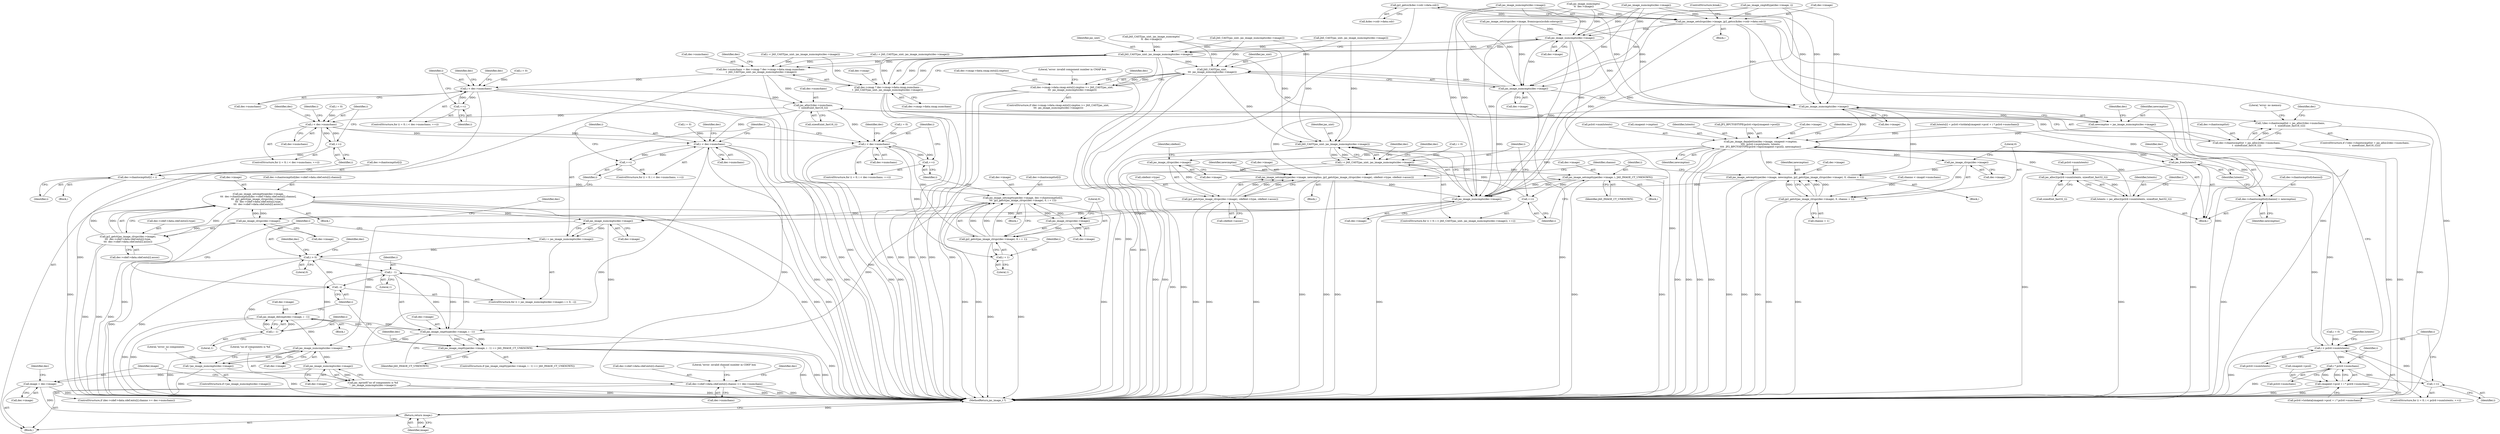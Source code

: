 digraph "0_jasper_d42b2388f7f8e0332c846675133acea151fc557a_33@pointer" {
"1000605" [label="(Call,jp2_getcs(&dec->colr->data.colr))"];
"1000601" [label="(Call,jas_image_setclrspc(dec->image, jp2_getcs(&dec->colr->data.colr)))"];
"1000739" [label="(Call,jas_image_numcmpts(dec->image))"];
"1000737" [label="(Call,JAS_CAST(jas_uint, jas_image_numcmpts(dec->image)))"];
"1000720" [label="(Call,dec->numchans = dec->cmap ? dec->cmap->data.cmap.numchans :\n\t  JAS_CAST(jas_uint, jas_image_numcmpts(dec->image)))"];
"1000752" [label="(Call,i < dec->numchans)"];
"1000757" [label="(Call,++i)"];
"1000819" [label="(Call,jas_alloc2(dec->numchans,\n\t  sizeof(uint_fast16_t)))"];
"1000814" [label="(Call,!(dec->chantocmptlut = jas_alloc2(dec->numchans,\n\t  sizeof(uint_fast16_t))))"];
"1000815" [label="(Call,dec->chantocmptlut = jas_alloc2(dec->numchans,\n\t  sizeof(uint_fast16_t)))"];
"1000839" [label="(Call,i < dec->numchans)"];
"1000844" [label="(Call,++i)"];
"1000847" [label="(Call,dec->chantocmptlut[i] = i)"];
"1001173" [label="(Call,jas_image_setcmpttype(dec->image, dec->chantocmptlut[i],\n\t\t\t  jp2_getct(jas_image_clrspc(dec->image), 0, i + 1)))"];
"1001183" [label="(Call,jas_image_clrspc(dec->image))"];
"1001182" [label="(Call,jp2_getct(jas_image_clrspc(dec->image), 0, i + 1))"];
"1001194" [label="(Call,jas_image_numcmpts(dec->image))"];
"1001192" [label="(Call,i = jas_image_numcmpts(dec->image))"];
"1001198" [label="(Call,i > 0)"];
"1001210" [label="(Call,i - 1)"];
"1001201" [label="(Call,--i)"];
"1001206" [label="(Call,jas_image_cmpttype(dec->image, i - 1))"];
"1001205" [label="(Call,jas_image_cmpttype(dec->image, i - 1) == JAS_IMAGE_CT_UNKNOWN)"];
"1001215" [label="(Call,jas_image_delcmpt(dec->image, i - 1))"];
"1001224" [label="(Call,jas_image_numcmpts(dec->image))"];
"1001223" [label="(Call,!jas_image_numcmpts(dec->image))"];
"1001234" [label="(Call,jas_image_numcmpts(dec->image))"];
"1001232" [label="(Call,jas_eprintf(\"no of components is %d\n\", jas_image_numcmpts(dec->image)))"];
"1001238" [label="(Call,image = dec->image)"];
"1001250" [label="(Return,return image;)"];
"1001219" [label="(Call,i - 1)"];
"1001077" [label="(Call,i < dec->numchans)"];
"1001082" [label="(Call,++i)"];
"1001086" [label="(Call,dec->cdef->data.cdef.ents[i].channo >= dec->numchans)"];
"1001165" [label="(Call,i < dec->numchans)"];
"1001170" [label="(Call,++i)"];
"1001188" [label="(Call,i + 1)"];
"1000724" [label="(Call,dec->cmap ? dec->cmap->data.cmap.numchans :\n\t  JAS_CAST(jas_uint, jas_image_numcmpts(dec->image)))"];
"1000775" [label="(Call,JAS_CAST(jas_uint,\n \t\t\t  jas_image_numcmpts(dec->image)))"];
"1000761" [label="(Call,dec->cmap->data.cmap.ents[i].cmptno >= JAS_CAST(jas_uint,\n \t\t\t  jas_image_numcmpts(dec->image)))"];
"1001053" [label="(Call,JAS_CAST(jas_uint, jas_image_numcmpts(dec->image)))"];
"1001051" [label="(Call,i < JAS_CAST(jas_uint, jas_image_numcmpts(dec->image)))"];
"1001062" [label="(Call,jas_image_setcmpttype(dec->image, i, JAS_IMAGE_CT_UNKNOWN))"];
"1001055" [label="(Call,jas_image_numcmpts(dec->image))"];
"1001129" [label="(Call,jas_image_clrspc(dec->image))"];
"1001107" [label="(Call,jas_image_setcmpttype(dec->image,\n\t\t\t  dec->chantocmptlut[dec->cdef->data.cdef.ents[i].channo],\n\t\t\t  jp2_getct(jas_image_clrspc(dec->image),\n\t\t\t  dec->cdef->data.cdef.ents[i].type,\n\t\t\t  dec->cdef->data.cdef.ents[i].assoc)))"];
"1001128" [label="(Call,jp2_getct(jas_image_clrspc(dec->image),\n\t\t\t  dec->cdef->data.cdef.ents[i].type,\n\t\t\t  dec->cdef->data.cdef.ents[i].assoc))"];
"1001059" [label="(Call,++i)"];
"1000777" [label="(Call,jas_image_numcmpts(dec->image))"];
"1000967" [label="(Call,jas_image_numcmpts(dec->image))"];
"1000965" [label="(Call,newcmptno = jas_image_numcmpts(dec->image))"];
"1000971" [label="(Call,jas_image_depalettize(dec->image, cmapent->cmptno,\n\t\t\t\t  pclrd->numlutents, lutents,\n\t\t\t\t  JP2_BPCTODTYPE(pclrd->bpc[cmapent->pcol]), newcmptno))"];
"1000930" [label="(Call,jas_alloc2(pclrd->numlutents, sizeof(int_fast32_t)))"];
"1000928" [label="(Call,lutents = jas_alloc2(pclrd->numlutents, sizeof(int_fast32_t)))"];
"1000940" [label="(Call,i < pclrd->numlutents)"];
"1000960" [label="(Call,i * pclrd->numchans)"];
"1000945" [label="(Call,++i)"];
"1000956" [label="(Call,cmapent->pcol + i * pclrd->numchans)"];
"1000991" [label="(Call,dec->chantocmptlut[channo] = newcmptno)"];
"1000998" [label="(Call,jas_free(lutents))"];
"1001015" [label="(Call,jas_image_setcmpttype(dec->image, newcmptno, jp2_getct(jas_image_clrspc(dec->image), cdefent->type, cdefent->assoc)))"];
"1001021" [label="(Call,jas_image_clrspc(dec->image))"];
"1001020" [label="(Call,jp2_getct(jas_image_clrspc(dec->image), cdefent->type, cdefent->assoc))"];
"1001033" [label="(Call,jas_image_setcmpttype(dec->image, newcmptno, jp2_getct(jas_image_clrspc(dec->image), 0, channo + 1)))"];
"1001039" [label="(Call,jas_image_clrspc(dec->image))"];
"1001038" [label="(Call,jp2_getct(jas_image_clrspc(dec->image), 0, channo + 1))"];
"1001250" [label="(Return,return image;)"];
"1001174" [label="(Call,dec->image)"];
"1000739" [label="(Call,jas_image_numcmpts(dec->image))"];
"1000728" [label="(Call,dec->cmap->data.cmap.numchans)"];
"1001211" [label="(Identifier,i)"];
"1001043" [label="(Literal,0)"];
"1000547" [label="(Call,jas_image_numcmpts(dec->image))"];
"1001133" [label="(Call,dec->cdef->data.cdef.ents[i].type)"];
"1001208" [label="(Identifier,dec)"];
"1001108" [label="(Call,dec->image)"];
"1001173" [label="(Call,jas_image_setcmpttype(dec->image, dec->chantocmptlut[i],\n\t\t\t  jp2_getct(jas_image_clrspc(dec->image), 0, i + 1)))"];
"1001213" [label="(Identifier,JAS_IMAGE_CT_UNKNOWN)"];
"1000846" [label="(Block,)"];
"1001026" [label="(Identifier,cdefent)"];
"1001129" [label="(Call,jas_image_clrspc(dec->image))"];
"1001037" [label="(Identifier,newcmptno)"];
"1000853" [label="(Identifier,i)"];
"1001216" [label="(Call,dec->image)"];
"1000840" [label="(Identifier,i)"];
"1000835" [label="(ControlStructure,for (i = 0; i < dec->numchans; ++i))"];
"1001025" [label="(Call,cdefent->type)"];
"1001251" [label="(Identifier,image)"];
"1000724" [label="(Call,dec->cmap ? dec->cmap->data.cmap.numchans :\n\t  JAS_CAST(jas_uint, jas_image_numcmpts(dec->image)))"];
"1001015" [label="(Call,jas_image_setcmpttype(dec->image, newcmptno, jp2_getct(jas_image_clrspc(dec->image), cdefent->type, cdefent->assoc)))"];
"1001033" [label="(Call,jas_image_setcmpttype(dec->image, newcmptno, jp2_getct(jas_image_clrspc(dec->image), 0, channo + 1)))"];
"1000839" [label="(Call,i < dec->numchans)"];
"1001225" [label="(Call,dec->image)"];
"1000938" [label="(Identifier,i)"];
"1001039" [label="(Call,jas_image_clrspc(dec->image))"];
"1000601" [label="(Call,jas_image_setclrspc(dec->image, jp2_getcs(&dec->colr->data.colr)))"];
"1001234" [label="(Call,jas_image_numcmpts(dec->image))"];
"1000748" [label="(ControlStructure,for (i = 0; i < dec->numchans; ++i))"];
"1001239" [label="(Identifier,image)"];
"1001038" [label="(Call,jp2_getct(jas_image_clrspc(dec->image), 0, channo + 1))"];
"1000752" [label="(Call,i < dec->numchans)"];
"1001109" [label="(Identifier,dec)"];
"1001187" [label="(Literal,0)"];
"1001028" [label="(Call,cdefent->assoc)"];
"1001191" [label="(ControlStructure,for (i = jas_image_numcmpts(dec->image); i > 0; --i))"];
"1000606" [label="(Call,&dec->colr->data.colr)"];
"1001230" [label="(Literal,\"error: no components\n\")"];
"1000827" [label="(Literal,\"error: no memory\n\")"];
"1001019" [label="(Identifier,newcmptno)"];
"1000948" [label="(Call,lutents[i] = pclrd->lutdata[cmapent->pcol + i * pclrd->numchans])"];
"1000749" [label="(Call,i = 0)"];
"1001193" [label="(Identifier,i)"];
"1001085" [label="(ControlStructure,if (dec->cdef->data.cdef.ents[i].channo >= dec->numchans))"];
"1000968" [label="(Call,dec->image)"];
"1000890" [label="(Call,channo < cmapd->numchans)"];
"1000946" [label="(Identifier,i)"];
"1001040" [label="(Call,dec->image)"];
"1001202" [label="(Identifier,i)"];
"1000972" [label="(Call,dec->image)"];
"1000994" [label="(Identifier,dec)"];
"1001223" [label="(Call,!jas_image_numcmpts(dec->image))"];
"1000819" [label="(Call,jas_alloc2(dec->numchans,\n\t  sizeof(uint_fast16_t)))"];
"1001093" [label="(Identifier,dec)"];
"1000937" [label="(Call,i = 0)"];
"1000760" [label="(ControlStructure,if (dec->cmap->data.cmap.ents[i].cmptno >= JAS_CAST(jas_uint,\n \t\t\t  jas_image_numcmpts(dec->image))))"];
"1000850" [label="(Identifier,dec)"];
"1001078" [label="(Identifier,i)"];
"1000740" [label="(Call,dec->image)"];
"1001079" [label="(Call,dec->numchans)"];
"1000961" [label="(Identifier,i)"];
"1000776" [label="(Identifier,jas_uint)"];
"1001074" [label="(Call,i = 0)"];
"1001245" [label="(Identifier,dec)"];
"1000813" [label="(ControlStructure,if (!(dec->chantocmptlut = jas_alloc2(dec->numchans,\n\t  sizeof(uint_fast16_t)))))"];
"1001219" [label="(Call,i - 1)"];
"1000982" [label="(Call,JP2_BPCTODTYPE(pclrd->bpc[cmapent->pcol]))"];
"1001056" [label="(Call,dec->image)"];
"1001002" [label="(Identifier,dec)"];
"1000817" [label="(Identifier,dec)"];
"1001044" [label="(Call,channo + 1)"];
"1001051" [label="(Call,i < JAS_CAST(jas_uint, jas_image_numcmpts(dec->image)))"];
"1001067" [label="(Identifier,JAS_IMAGE_CT_UNKNOWN)"];
"1000778" [label="(Call,dec->image)"];
"1000936" [label="(ControlStructure,for (i = 0; i < pclrd->numlutents; ++i))"];
"1000941" [label="(Identifier,i)"];
"1000815" [label="(Call,dec->chantocmptlut = jas_alloc2(dec->numchans,\n\t  sizeof(uint_fast16_t)))"];
"1000962" [label="(Call,pclrd->numchans)"];
"1000614" [label="(ControlStructure,break;)"];
"1001192" [label="(Call,i = jas_image_numcmpts(dec->image))"];
"1000844" [label="(Call,++i)"];
"1001165" [label="(Call,i < dec->numchans)"];
"1001086" [label="(Call,dec->cdef->data.cdef.ents[i].channo >= dec->numchans)"];
"1000930" [label="(Call,jas_alloc2(pclrd->numlutents, sizeof(int_fast32_t)))"];
"1001061" [label="(Block,)"];
"1001048" [label="(Call,i = 0)"];
"1000737" [label="(Call,JAS_CAST(jas_uint, jas_image_numcmpts(dec->image)))"];
"1001052" [label="(Identifier,i)"];
"1000599" [label="(Block,)"];
"1000745" [label="(Identifier,dec)"];
"1001161" [label="(ControlStructure,for (i = 0; i < dec->numchans; ++i))"];
"1001226" [label="(Identifier,dec)"];
"1000814" [label="(Call,!(dec->chantocmptlut = jas_alloc2(dec->numchans,\n\t  sizeof(uint_fast16_t))))"];
"1001082" [label="(Call,++i)"];
"1001170" [label="(Call,++i)"];
"1000997" [label="(Identifier,newcmptno)"];
"1001182" [label="(Call,jp2_getct(jas_image_clrspc(dec->image), 0, i + 1))"];
"1001184" [label="(Call,dec->image)"];
"1001224" [label="(Call,jas_image_numcmpts(dec->image))"];
"1001172" [label="(Block,)"];
"1001206" [label="(Call,jas_image_cmpttype(dec->image, i - 1))"];
"1001073" [label="(ControlStructure,for (i = 0; i < dec->numchans; ++i))"];
"1001049" [label="(Identifier,i)"];
"1001199" [label="(Identifier,i)"];
"1000940" [label="(Call,i < pclrd->numlutents)"];
"1000721" [label="(Call,dec->numchans)"];
"1000967" [label="(Call,jas_image_numcmpts(dec->image))"];
"1000439" [label="(Call,JAS_CAST(jas_uint, jas_image_numcmpts(dec->image)))"];
"1001054" [label="(Identifier,jas_uint)"];
"1001111" [label="(Call,dec->chantocmptlut[dec->cdef->data.cdef.ents[i].channo])"];
"1001053" [label="(Call,JAS_CAST(jas_uint, jas_image_numcmpts(dec->image)))"];
"1000437" [label="(Call,i < JAS_CAST(jas_uint, jas_image_numcmpts(dec->image)))"];
"1001233" [label="(Literal,\"no of components is %d\n\")"];
"1000928" [label="(Call,lutents = jas_alloc2(pclrd->numlutents, sizeof(int_fast32_t)))"];
"1000602" [label="(Call,dec->image)"];
"1000841" [label="(Call,dec->numchans)"];
"1000978" [label="(Call,pclrd->numlutents)"];
"1000820" [label="(Call,dec->numchans)"];
"1001107" [label="(Call,jas_image_setcmpttype(dec->image,\n\t\t\t  dec->chantocmptlut[dec->cdef->data.cdef.ents[i].channo],\n\t\t\t  jp2_getct(jas_image_clrspc(dec->image),\n\t\t\t  dec->cdef->data.cdef.ents[i].type,\n\t\t\t  dec->cdef->data.cdef.ents[i].assoc)))"];
"1001205" [label="(Call,jas_image_cmpttype(dec->image, i - 1) == JAS_IMAGE_CT_UNKNOWN)"];
"1000952" [label="(Call,pclrd->lutdata[cmapent->pcol + i * pclrd->numchans])"];
"1000441" [label="(Call,jas_image_numcmpts(dec->image))"];
"1000754" [label="(Call,dec->numchans)"];
"1000992" [label="(Call,dec->chantocmptlut[channo])"];
"1001004" [label="(Block,)"];
"1000927" [label="(Block,)"];
"1001238" [label="(Call,image = dec->image)"];
"1001217" [label="(Identifier,dec)"];
"1000966" [label="(Identifier,newcmptno)"];
"1000823" [label="(Call,sizeof(uint_fast16_t))"];
"1000128" [label="(Block,)"];
"1001128" [label="(Call,jp2_getct(jas_image_clrspc(dec->image),\n\t\t\t  dec->cdef->data.cdef.ents[i].type,\n\t\t\t  dec->cdef->data.cdef.ents[i].assoc))"];
"1000991" [label="(Call,dec->chantocmptlut[channo] = newcmptno)"];
"1000929" [label="(Identifier,lutents)"];
"1000975" [label="(Call,cmapent->cmptno)"];
"1001016" [label="(Call,dec->image)"];
"1000720" [label="(Call,dec->numchans = dec->cmap ? dec->cmap->data.cmap.numchans :\n\t  JAS_CAST(jas_uint, jas_image_numcmpts(dec->image)))"];
"1000545" [label="(Call,JAS_CAST(jas_uint, jas_image_numcmpts(dec->image)))"];
"1000836" [label="(Call,i = 0)"];
"1001055" [label="(Call,jas_image_numcmpts(dec->image))"];
"1001021" [label="(Call,jas_image_clrspc(dec->image))"];
"1000931" [label="(Call,pclrd->numlutents)"];
"1000848" [label="(Call,dec->chantocmptlut[i])"];
"1000945" [label="(Call,++i)"];
"1001214" [label="(Block,)"];
"1001265" [label="(MethodReturn,jas_image_t *)"];
"1000956" [label="(Call,cmapent->pcol + i * pclrd->numchans)"];
"1001166" [label="(Identifier,i)"];
"1001201" [label="(Call,--i)"];
"1000957" [label="(Call,cmapent->pcol)"];
"1000605" [label="(Call,jp2_getcs(&dec->colr->data.colr))"];
"1000753" [label="(Identifier,i)"];
"1001047" [label="(ControlStructure,for (i = 0; i < JAS_CAST(jas_uint, jas_image_numcmpts(dec->image)); ++i))"];
"1001200" [label="(Literal,0)"];
"1000965" [label="(Call,newcmptno = jas_image_numcmpts(dec->image))"];
"1001020" [label="(Call,jp2_getct(jas_image_clrspc(dec->image), cdefent->type, cdefent->assoc))"];
"1001087" [label="(Call,dec->cdef->data.cdef.ents[i].channo)"];
"1000832" [label="(Identifier,dec)"];
"1001198" [label="(Call,i > 0)"];
"1001063" [label="(Call,dec->image)"];
"1001212" [label="(Literal,1)"];
"1001210" [label="(Call,i - 1)"];
"1001190" [label="(Literal,1)"];
"1000777" [label="(Call,jas_image_numcmpts(dec->image))"];
"1000738" [label="(Identifier,jas_uint)"];
"1001235" [label="(Call,dec->image)"];
"1000775" [label="(Call,JAS_CAST(jas_uint,\n \t\t\t  jas_image_numcmpts(dec->image)))"];
"1001207" [label="(Call,dec->image)"];
"1000768" [label="(Identifier,dec)"];
"1001222" [label="(ControlStructure,if (!jas_image_numcmpts(dec->image)))"];
"1001189" [label="(Identifier,i)"];
"1000725" [label="(Call,dec->cmap)"];
"1000761" [label="(Call,dec->cmap->data.cmap.ents[i].cmptno >= JAS_CAST(jas_uint,\n \t\t\t  jas_image_numcmpts(dec->image)))"];
"1001220" [label="(Identifier,i)"];
"1001062" [label="(Call,jas_image_setcmpttype(dec->image, i, JAS_IMAGE_CT_UNKNOWN))"];
"1001066" [label="(Identifier,i)"];
"1001195" [label="(Call,dec->image)"];
"1000942" [label="(Call,pclrd->numlutents)"];
"1001100" [label="(Call,dec->numchans)"];
"1000528" [label="(Call,jas_image_numcmpts(\n \t\t  dec->image))"];
"1001060" [label="(Identifier,i)"];
"1001059" [label="(Call,++i)"];
"1000526" [label="(Call,JAS_CAST(jas_uint, jas_image_numcmpts(\n \t\t  dec->image)))"];
"1000543" [label="(Call,i < JAS_CAST(jas_uint, jas_image_numcmpts(dec->image)))"];
"1000450" [label="(Call,jas_image_cmptdtype(dec->image, i))"];
"1001194" [label="(Call,jas_image_numcmpts(dec->image))"];
"1001064" [label="(Identifier,dec)"];
"1000973" [label="(Identifier,dec)"];
"1001167" [label="(Call,dec->numchans)"];
"1000990" [label="(Identifier,newcmptno)"];
"1001162" [label="(Call,i = 0)"];
"1000653" [label="(Call,jas_image_setclrspc(dec->image, fromiccpcs(icchdr.colorspc)))"];
"1000971" [label="(Call,jas_image_depalettize(dec->image, cmapent->cmptno,\n\t\t\t\t  pclrd->numlutents, lutents,\n\t\t\t\t  JP2_BPCTODTYPE(pclrd->bpc[cmapent->pcol]), newcmptno))"];
"1000757" [label="(Call,++i)"];
"1000950" [label="(Identifier,lutents)"];
"1000762" [label="(Call,dec->cmap->data.cmap.ents[i].cmptno)"];
"1000960" [label="(Call,i * pclrd->numchans)"];
"1000998" [label="(Call,jas_free(lutents))"];
"1001215" [label="(Call,jas_image_delcmpt(dec->image, i - 1))"];
"1001083" [label="(Identifier,i)"];
"1000847" [label="(Call,dec->chantocmptlut[i] = i)"];
"1001232" [label="(Call,jas_eprintf(\"no of components is %d\n\", jas_image_numcmpts(dec->image)))"];
"1001221" [label="(Literal,1)"];
"1000758" [label="(Identifier,i)"];
"1001177" [label="(Call,dec->chantocmptlut[i])"];
"1001139" [label="(Identifier,dec)"];
"1001034" [label="(Call,dec->image)"];
"1001130" [label="(Call,dec->image)"];
"1000783" [label="(Literal,\"error: invalid component number in CMAP box\n\")"];
"1000896" [label="(Identifier,channo)"];
"1001183" [label="(Call,jas_image_clrspc(dec->image))"];
"1000816" [label="(Call,dec->chantocmptlut)"];
"1000999" [label="(Identifier,lutents)"];
"1001022" [label="(Call,dec->image)"];
"1000934" [label="(Call,sizeof(int_fast32_t))"];
"1000793" [label="(Identifier,dec)"];
"1001146" [label="(Call,dec->cdef->data.cdef.ents[i].assoc)"];
"1001204" [label="(ControlStructure,if (jas_image_cmpttype(dec->image, i - 1) == JAS_IMAGE_CT_UNKNOWN))"];
"1001175" [label="(Identifier,dec)"];
"1001032" [label="(Block,)"];
"1001084" [label="(Block,)"];
"1000981" [label="(Identifier,lutents)"];
"1001240" [label="(Call,dec->image)"];
"1001188" [label="(Call,i + 1)"];
"1001171" [label="(Identifier,i)"];
"1000845" [label="(Identifier,i)"];
"1001070" [label="(Identifier,dec)"];
"1001077" [label="(Call,i < dec->numchans)"];
"1001105" [label="(Literal,\"error: invalid channel number in CDEF box\n\")"];
"1000605" -> "1000601"  [label="AST: "];
"1000605" -> "1000606"  [label="CFG: "];
"1000606" -> "1000605"  [label="AST: "];
"1000601" -> "1000605"  [label="CFG: "];
"1000605" -> "1001265"  [label="DDG: "];
"1000605" -> "1000601"  [label="DDG: "];
"1000601" -> "1000599"  [label="AST: "];
"1000602" -> "1000601"  [label="AST: "];
"1000614" -> "1000601"  [label="CFG: "];
"1000601" -> "1001265"  [label="DDG: "];
"1000601" -> "1001265"  [label="DDG: "];
"1000601" -> "1001265"  [label="DDG: "];
"1000528" -> "1000601"  [label="DDG: "];
"1000450" -> "1000601"  [label="DDG: "];
"1000441" -> "1000601"  [label="DDG: "];
"1000547" -> "1000601"  [label="DDG: "];
"1000601" -> "1000739"  [label="DDG: "];
"1000601" -> "1000777"  [label="DDG: "];
"1000601" -> "1000967"  [label="DDG: "];
"1000601" -> "1001055"  [label="DDG: "];
"1000739" -> "1000737"  [label="AST: "];
"1000739" -> "1000740"  [label="CFG: "];
"1000740" -> "1000739"  [label="AST: "];
"1000737" -> "1000739"  [label="CFG: "];
"1000739" -> "1001265"  [label="DDG: "];
"1000739" -> "1000737"  [label="DDG: "];
"1000528" -> "1000739"  [label="DDG: "];
"1000450" -> "1000739"  [label="DDG: "];
"1000653" -> "1000739"  [label="DDG: "];
"1000441" -> "1000739"  [label="DDG: "];
"1000547" -> "1000739"  [label="DDG: "];
"1000739" -> "1000777"  [label="DDG: "];
"1000739" -> "1000967"  [label="DDG: "];
"1000739" -> "1001055"  [label="DDG: "];
"1000737" -> "1000724"  [label="AST: "];
"1000738" -> "1000737"  [label="AST: "];
"1000724" -> "1000737"  [label="CFG: "];
"1000737" -> "1001265"  [label="DDG: "];
"1000737" -> "1001265"  [label="DDG: "];
"1000737" -> "1000720"  [label="DDG: "];
"1000737" -> "1000720"  [label="DDG: "];
"1000737" -> "1000724"  [label="DDG: "];
"1000737" -> "1000724"  [label="DDG: "];
"1000439" -> "1000737"  [label="DDG: "];
"1000545" -> "1000737"  [label="DDG: "];
"1000526" -> "1000737"  [label="DDG: "];
"1000737" -> "1000775"  [label="DDG: "];
"1000737" -> "1001053"  [label="DDG: "];
"1000720" -> "1000128"  [label="AST: "];
"1000720" -> "1000724"  [label="CFG: "];
"1000721" -> "1000720"  [label="AST: "];
"1000724" -> "1000720"  [label="AST: "];
"1000745" -> "1000720"  [label="CFG: "];
"1000720" -> "1001265"  [label="DDG: "];
"1000543" -> "1000720"  [label="DDG: "];
"1000437" -> "1000720"  [label="DDG: "];
"1000720" -> "1000752"  [label="DDG: "];
"1000720" -> "1000819"  [label="DDG: "];
"1000752" -> "1000748"  [label="AST: "];
"1000752" -> "1000754"  [label="CFG: "];
"1000753" -> "1000752"  [label="AST: "];
"1000754" -> "1000752"  [label="AST: "];
"1000768" -> "1000752"  [label="CFG: "];
"1000817" -> "1000752"  [label="CFG: "];
"1000752" -> "1001265"  [label="DDG: "];
"1000752" -> "1001265"  [label="DDG: "];
"1000752" -> "1001265"  [label="DDG: "];
"1000757" -> "1000752"  [label="DDG: "];
"1000749" -> "1000752"  [label="DDG: "];
"1000752" -> "1000757"  [label="DDG: "];
"1000752" -> "1000819"  [label="DDG: "];
"1000757" -> "1000748"  [label="AST: "];
"1000757" -> "1000758"  [label="CFG: "];
"1000758" -> "1000757"  [label="AST: "];
"1000753" -> "1000757"  [label="CFG: "];
"1000819" -> "1000815"  [label="AST: "];
"1000819" -> "1000823"  [label="CFG: "];
"1000820" -> "1000819"  [label="AST: "];
"1000823" -> "1000819"  [label="AST: "];
"1000815" -> "1000819"  [label="CFG: "];
"1000819" -> "1001265"  [label="DDG: "];
"1000819" -> "1000814"  [label="DDG: "];
"1000819" -> "1000815"  [label="DDG: "];
"1000819" -> "1000839"  [label="DDG: "];
"1000819" -> "1001077"  [label="DDG: "];
"1000819" -> "1001165"  [label="DDG: "];
"1000814" -> "1000813"  [label="AST: "];
"1000814" -> "1000815"  [label="CFG: "];
"1000815" -> "1000814"  [label="AST: "];
"1000827" -> "1000814"  [label="CFG: "];
"1000832" -> "1000814"  [label="CFG: "];
"1000814" -> "1001265"  [label="DDG: "];
"1000815" -> "1000814"  [label="DDG: "];
"1000816" -> "1000815"  [label="AST: "];
"1000815" -> "1001265"  [label="DDG: "];
"1000815" -> "1001265"  [label="DDG: "];
"1000839" -> "1000835"  [label="AST: "];
"1000839" -> "1000841"  [label="CFG: "];
"1000840" -> "1000839"  [label="AST: "];
"1000841" -> "1000839"  [label="AST: "];
"1000850" -> "1000839"  [label="CFG: "];
"1001049" -> "1000839"  [label="CFG: "];
"1000844" -> "1000839"  [label="DDG: "];
"1000836" -> "1000839"  [label="DDG: "];
"1000839" -> "1000844"  [label="DDG: "];
"1000839" -> "1000847"  [label="DDG: "];
"1000839" -> "1001077"  [label="DDG: "];
"1000839" -> "1001165"  [label="DDG: "];
"1000844" -> "1000835"  [label="AST: "];
"1000844" -> "1000845"  [label="CFG: "];
"1000845" -> "1000844"  [label="AST: "];
"1000840" -> "1000844"  [label="CFG: "];
"1000847" -> "1000846"  [label="AST: "];
"1000847" -> "1000853"  [label="CFG: "];
"1000848" -> "1000847"  [label="AST: "];
"1000853" -> "1000847"  [label="AST: "];
"1000845" -> "1000847"  [label="CFG: "];
"1000847" -> "1001265"  [label="DDG: "];
"1000847" -> "1001173"  [label="DDG: "];
"1001173" -> "1001172"  [label="AST: "];
"1001173" -> "1001182"  [label="CFG: "];
"1001174" -> "1001173"  [label="AST: "];
"1001177" -> "1001173"  [label="AST: "];
"1001182" -> "1001173"  [label="AST: "];
"1001171" -> "1001173"  [label="CFG: "];
"1001173" -> "1001265"  [label="DDG: "];
"1001173" -> "1001265"  [label="DDG: "];
"1001173" -> "1001265"  [label="DDG: "];
"1001183" -> "1001173"  [label="DDG: "];
"1001182" -> "1001173"  [label="DDG: "];
"1001182" -> "1001173"  [label="DDG: "];
"1001182" -> "1001173"  [label="DDG: "];
"1001173" -> "1001183"  [label="DDG: "];
"1001173" -> "1001194"  [label="DDG: "];
"1001183" -> "1001182"  [label="AST: "];
"1001183" -> "1001184"  [label="CFG: "];
"1001184" -> "1001183"  [label="AST: "];
"1001187" -> "1001183"  [label="CFG: "];
"1001183" -> "1001182"  [label="DDG: "];
"1001055" -> "1001183"  [label="DDG: "];
"1001182" -> "1001188"  [label="CFG: "];
"1001187" -> "1001182"  [label="AST: "];
"1001188" -> "1001182"  [label="AST: "];
"1001182" -> "1001265"  [label="DDG: "];
"1001182" -> "1001265"  [label="DDG: "];
"1001165" -> "1001182"  [label="DDG: "];
"1001194" -> "1001192"  [label="AST: "];
"1001194" -> "1001195"  [label="CFG: "];
"1001195" -> "1001194"  [label="AST: "];
"1001192" -> "1001194"  [label="CFG: "];
"1001194" -> "1001192"  [label="DDG: "];
"1001107" -> "1001194"  [label="DDG: "];
"1001055" -> "1001194"  [label="DDG: "];
"1001194" -> "1001206"  [label="DDG: "];
"1001194" -> "1001224"  [label="DDG: "];
"1001192" -> "1001191"  [label="AST: "];
"1001193" -> "1001192"  [label="AST: "];
"1001199" -> "1001192"  [label="CFG: "];
"1001192" -> "1001198"  [label="DDG: "];
"1001198" -> "1001191"  [label="AST: "];
"1001198" -> "1001200"  [label="CFG: "];
"1001199" -> "1001198"  [label="AST: "];
"1001200" -> "1001198"  [label="AST: "];
"1001208" -> "1001198"  [label="CFG: "];
"1001226" -> "1001198"  [label="CFG: "];
"1001198" -> "1001265"  [label="DDG: "];
"1001198" -> "1001265"  [label="DDG: "];
"1001201" -> "1001198"  [label="DDG: "];
"1001198" -> "1001210"  [label="DDG: "];
"1001210" -> "1001206"  [label="AST: "];
"1001210" -> "1001212"  [label="CFG: "];
"1001211" -> "1001210"  [label="AST: "];
"1001212" -> "1001210"  [label="AST: "];
"1001206" -> "1001210"  [label="CFG: "];
"1001210" -> "1001201"  [label="DDG: "];
"1001210" -> "1001206"  [label="DDG: "];
"1001210" -> "1001206"  [label="DDG: "];
"1001210" -> "1001219"  [label="DDG: "];
"1001201" -> "1001191"  [label="AST: "];
"1001201" -> "1001202"  [label="CFG: "];
"1001202" -> "1001201"  [label="AST: "];
"1001199" -> "1001201"  [label="CFG: "];
"1001219" -> "1001201"  [label="DDG: "];
"1001206" -> "1001205"  [label="AST: "];
"1001207" -> "1001206"  [label="AST: "];
"1001213" -> "1001206"  [label="CFG: "];
"1001206" -> "1001265"  [label="DDG: "];
"1001206" -> "1001205"  [label="DDG: "];
"1001206" -> "1001205"  [label="DDG: "];
"1001215" -> "1001206"  [label="DDG: "];
"1001206" -> "1001215"  [label="DDG: "];
"1001206" -> "1001224"  [label="DDG: "];
"1001205" -> "1001204"  [label="AST: "];
"1001205" -> "1001213"  [label="CFG: "];
"1001213" -> "1001205"  [label="AST: "];
"1001217" -> "1001205"  [label="CFG: "];
"1001202" -> "1001205"  [label="CFG: "];
"1001205" -> "1001265"  [label="DDG: "];
"1001205" -> "1001265"  [label="DDG: "];
"1001205" -> "1001265"  [label="DDG: "];
"1001062" -> "1001205"  [label="DDG: "];
"1001215" -> "1001214"  [label="AST: "];
"1001215" -> "1001219"  [label="CFG: "];
"1001216" -> "1001215"  [label="AST: "];
"1001219" -> "1001215"  [label="AST: "];
"1001202" -> "1001215"  [label="CFG: "];
"1001215" -> "1001265"  [label="DDG: "];
"1001215" -> "1001265"  [label="DDG: "];
"1001219" -> "1001215"  [label="DDG: "];
"1001219" -> "1001215"  [label="DDG: "];
"1001215" -> "1001224"  [label="DDG: "];
"1001224" -> "1001223"  [label="AST: "];
"1001224" -> "1001225"  [label="CFG: "];
"1001225" -> "1001224"  [label="AST: "];
"1001223" -> "1001224"  [label="CFG: "];
"1001224" -> "1001265"  [label="DDG: "];
"1001224" -> "1001223"  [label="DDG: "];
"1001224" -> "1001234"  [label="DDG: "];
"1001223" -> "1001222"  [label="AST: "];
"1001230" -> "1001223"  [label="CFG: "];
"1001233" -> "1001223"  [label="CFG: "];
"1001223" -> "1001265"  [label="DDG: "];
"1001223" -> "1001265"  [label="DDG: "];
"1001234" -> "1001232"  [label="AST: "];
"1001234" -> "1001235"  [label="CFG: "];
"1001235" -> "1001234"  [label="AST: "];
"1001232" -> "1001234"  [label="CFG: "];
"1001234" -> "1001232"  [label="DDG: "];
"1001234" -> "1001238"  [label="DDG: "];
"1001232" -> "1000128"  [label="AST: "];
"1001233" -> "1001232"  [label="AST: "];
"1001239" -> "1001232"  [label="CFG: "];
"1001232" -> "1001265"  [label="DDG: "];
"1001232" -> "1001265"  [label="DDG: "];
"1001238" -> "1000128"  [label="AST: "];
"1001238" -> "1001240"  [label="CFG: "];
"1001239" -> "1001238"  [label="AST: "];
"1001240" -> "1001238"  [label="AST: "];
"1001245" -> "1001238"  [label="CFG: "];
"1001238" -> "1001265"  [label="DDG: "];
"1001238" -> "1001250"  [label="DDG: "];
"1001250" -> "1000128"  [label="AST: "];
"1001250" -> "1001251"  [label="CFG: "];
"1001251" -> "1001250"  [label="AST: "];
"1001265" -> "1001250"  [label="CFG: "];
"1001250" -> "1001265"  [label="DDG: "];
"1001251" -> "1001250"  [label="DDG: "];
"1001219" -> "1001221"  [label="CFG: "];
"1001220" -> "1001219"  [label="AST: "];
"1001221" -> "1001219"  [label="AST: "];
"1001077" -> "1001073"  [label="AST: "];
"1001077" -> "1001079"  [label="CFG: "];
"1001078" -> "1001077"  [label="AST: "];
"1001079" -> "1001077"  [label="AST: "];
"1001093" -> "1001077"  [label="CFG: "];
"1001193" -> "1001077"  [label="CFG: "];
"1001077" -> "1001265"  [label="DDG: "];
"1001077" -> "1001265"  [label="DDG: "];
"1001077" -> "1001265"  [label="DDG: "];
"1001074" -> "1001077"  [label="DDG: "];
"1001082" -> "1001077"  [label="DDG: "];
"1001086" -> "1001077"  [label="DDG: "];
"1001077" -> "1001082"  [label="DDG: "];
"1001077" -> "1001086"  [label="DDG: "];
"1001082" -> "1001073"  [label="AST: "];
"1001082" -> "1001083"  [label="CFG: "];
"1001083" -> "1001082"  [label="AST: "];
"1001078" -> "1001082"  [label="CFG: "];
"1001086" -> "1001085"  [label="AST: "];
"1001086" -> "1001100"  [label="CFG: "];
"1001087" -> "1001086"  [label="AST: "];
"1001100" -> "1001086"  [label="AST: "];
"1001105" -> "1001086"  [label="CFG: "];
"1001109" -> "1001086"  [label="CFG: "];
"1001086" -> "1001265"  [label="DDG: "];
"1001086" -> "1001265"  [label="DDG: "];
"1001086" -> "1001265"  [label="DDG: "];
"1001165" -> "1001161"  [label="AST: "];
"1001165" -> "1001167"  [label="CFG: "];
"1001166" -> "1001165"  [label="AST: "];
"1001167" -> "1001165"  [label="AST: "];
"1001175" -> "1001165"  [label="CFG: "];
"1001193" -> "1001165"  [label="CFG: "];
"1001165" -> "1001265"  [label="DDG: "];
"1001165" -> "1001265"  [label="DDG: "];
"1001162" -> "1001165"  [label="DDG: "];
"1001170" -> "1001165"  [label="DDG: "];
"1001165" -> "1001170"  [label="DDG: "];
"1001165" -> "1001188"  [label="DDG: "];
"1001170" -> "1001161"  [label="AST: "];
"1001170" -> "1001171"  [label="CFG: "];
"1001171" -> "1001170"  [label="AST: "];
"1001166" -> "1001170"  [label="CFG: "];
"1001188" -> "1001190"  [label="CFG: "];
"1001189" -> "1001188"  [label="AST: "];
"1001190" -> "1001188"  [label="AST: "];
"1000724" -> "1000728"  [label="CFG: "];
"1000725" -> "1000724"  [label="AST: "];
"1000728" -> "1000724"  [label="AST: "];
"1000724" -> "1001265"  [label="DDG: "];
"1000724" -> "1001265"  [label="DDG: "];
"1000724" -> "1001265"  [label="DDG: "];
"1000543" -> "1000724"  [label="DDG: "];
"1000437" -> "1000724"  [label="DDG: "];
"1000775" -> "1000761"  [label="AST: "];
"1000775" -> "1000777"  [label="CFG: "];
"1000776" -> "1000775"  [label="AST: "];
"1000777" -> "1000775"  [label="AST: "];
"1000761" -> "1000775"  [label="CFG: "];
"1000775" -> "1001265"  [label="DDG: "];
"1000775" -> "1001265"  [label="DDG: "];
"1000775" -> "1000761"  [label="DDG: "];
"1000775" -> "1000761"  [label="DDG: "];
"1000545" -> "1000775"  [label="DDG: "];
"1000526" -> "1000775"  [label="DDG: "];
"1000439" -> "1000775"  [label="DDG: "];
"1000777" -> "1000775"  [label="DDG: "];
"1000775" -> "1001053"  [label="DDG: "];
"1000761" -> "1000760"  [label="AST: "];
"1000762" -> "1000761"  [label="AST: "];
"1000783" -> "1000761"  [label="CFG: "];
"1000793" -> "1000761"  [label="CFG: "];
"1000761" -> "1001265"  [label="DDG: "];
"1000761" -> "1001265"  [label="DDG: "];
"1000761" -> "1001265"  [label="DDG: "];
"1001053" -> "1001051"  [label="AST: "];
"1001053" -> "1001055"  [label="CFG: "];
"1001054" -> "1001053"  [label="AST: "];
"1001055" -> "1001053"  [label="AST: "];
"1001051" -> "1001053"  [label="CFG: "];
"1001053" -> "1001265"  [label="DDG: "];
"1001053" -> "1001265"  [label="DDG: "];
"1001053" -> "1001051"  [label="DDG: "];
"1001053" -> "1001051"  [label="DDG: "];
"1000545" -> "1001053"  [label="DDG: "];
"1000526" -> "1001053"  [label="DDG: "];
"1000439" -> "1001053"  [label="DDG: "];
"1001055" -> "1001053"  [label="DDG: "];
"1001051" -> "1001047"  [label="AST: "];
"1001052" -> "1001051"  [label="AST: "];
"1001064" -> "1001051"  [label="CFG: "];
"1001070" -> "1001051"  [label="CFG: "];
"1001051" -> "1001265"  [label="DDG: "];
"1001051" -> "1001265"  [label="DDG: "];
"1001048" -> "1001051"  [label="DDG: "];
"1001059" -> "1001051"  [label="DDG: "];
"1001051" -> "1001062"  [label="DDG: "];
"1001062" -> "1001061"  [label="AST: "];
"1001062" -> "1001067"  [label="CFG: "];
"1001063" -> "1001062"  [label="AST: "];
"1001066" -> "1001062"  [label="AST: "];
"1001067" -> "1001062"  [label="AST: "];
"1001060" -> "1001062"  [label="CFG: "];
"1001062" -> "1001265"  [label="DDG: "];
"1001062" -> "1001265"  [label="DDG: "];
"1001062" -> "1001055"  [label="DDG: "];
"1001062" -> "1001059"  [label="DDG: "];
"1001055" -> "1001062"  [label="DDG: "];
"1001055" -> "1001056"  [label="CFG: "];
"1001056" -> "1001055"  [label="AST: "];
"1001055" -> "1001265"  [label="DDG: "];
"1001015" -> "1001055"  [label="DDG: "];
"1000528" -> "1001055"  [label="DDG: "];
"1000777" -> "1001055"  [label="DDG: "];
"1000450" -> "1001055"  [label="DDG: "];
"1000653" -> "1001055"  [label="DDG: "];
"1001033" -> "1001055"  [label="DDG: "];
"1000441" -> "1001055"  [label="DDG: "];
"1000547" -> "1001055"  [label="DDG: "];
"1001055" -> "1001129"  [label="DDG: "];
"1001129" -> "1001128"  [label="AST: "];
"1001129" -> "1001130"  [label="CFG: "];
"1001130" -> "1001129"  [label="AST: "];
"1001139" -> "1001129"  [label="CFG: "];
"1001129" -> "1001107"  [label="DDG: "];
"1001129" -> "1001128"  [label="DDG: "];
"1001107" -> "1001129"  [label="DDG: "];
"1001107" -> "1001084"  [label="AST: "];
"1001107" -> "1001128"  [label="CFG: "];
"1001108" -> "1001107"  [label="AST: "];
"1001111" -> "1001107"  [label="AST: "];
"1001128" -> "1001107"  [label="AST: "];
"1001083" -> "1001107"  [label="CFG: "];
"1001107" -> "1001265"  [label="DDG: "];
"1001107" -> "1001265"  [label="DDG: "];
"1001107" -> "1001265"  [label="DDG: "];
"1001107" -> "1001265"  [label="DDG: "];
"1001128" -> "1001107"  [label="DDG: "];
"1001128" -> "1001107"  [label="DDG: "];
"1001128" -> "1001107"  [label="DDG: "];
"1001128" -> "1001146"  [label="CFG: "];
"1001133" -> "1001128"  [label="AST: "];
"1001146" -> "1001128"  [label="AST: "];
"1001128" -> "1001265"  [label="DDG: "];
"1001128" -> "1001265"  [label="DDG: "];
"1001128" -> "1001265"  [label="DDG: "];
"1001059" -> "1001047"  [label="AST: "];
"1001059" -> "1001060"  [label="CFG: "];
"1001060" -> "1001059"  [label="AST: "];
"1001052" -> "1001059"  [label="CFG: "];
"1000777" -> "1000778"  [label="CFG: "];
"1000778" -> "1000777"  [label="AST: "];
"1000777" -> "1001265"  [label="DDG: "];
"1000528" -> "1000777"  [label="DDG: "];
"1000450" -> "1000777"  [label="DDG: "];
"1000653" -> "1000777"  [label="DDG: "];
"1000441" -> "1000777"  [label="DDG: "];
"1000547" -> "1000777"  [label="DDG: "];
"1000777" -> "1000967"  [label="DDG: "];
"1000967" -> "1000965"  [label="AST: "];
"1000967" -> "1000968"  [label="CFG: "];
"1000968" -> "1000967"  [label="AST: "];
"1000965" -> "1000967"  [label="CFG: "];
"1000967" -> "1000965"  [label="DDG: "];
"1001015" -> "1000967"  [label="DDG: "];
"1000528" -> "1000967"  [label="DDG: "];
"1000450" -> "1000967"  [label="DDG: "];
"1000653" -> "1000967"  [label="DDG: "];
"1001033" -> "1000967"  [label="DDG: "];
"1000441" -> "1000967"  [label="DDG: "];
"1000547" -> "1000967"  [label="DDG: "];
"1000967" -> "1000971"  [label="DDG: "];
"1000965" -> "1000927"  [label="AST: "];
"1000966" -> "1000965"  [label="AST: "];
"1000973" -> "1000965"  [label="CFG: "];
"1000965" -> "1000971"  [label="DDG: "];
"1000971" -> "1000927"  [label="AST: "];
"1000971" -> "1000990"  [label="CFG: "];
"1000972" -> "1000971"  [label="AST: "];
"1000975" -> "1000971"  [label="AST: "];
"1000978" -> "1000971"  [label="AST: "];
"1000981" -> "1000971"  [label="AST: "];
"1000982" -> "1000971"  [label="AST: "];
"1000990" -> "1000971"  [label="AST: "];
"1000994" -> "1000971"  [label="CFG: "];
"1000971" -> "1001265"  [label="DDG: "];
"1000971" -> "1001265"  [label="DDG: "];
"1000971" -> "1001265"  [label="DDG: "];
"1000971" -> "1001265"  [label="DDG: "];
"1000971" -> "1000930"  [label="DDG: "];
"1000940" -> "1000971"  [label="DDG: "];
"1000928" -> "1000971"  [label="DDG: "];
"1000948" -> "1000971"  [label="DDG: "];
"1000982" -> "1000971"  [label="DDG: "];
"1000971" -> "1000991"  [label="DDG: "];
"1000971" -> "1000998"  [label="DDG: "];
"1000971" -> "1001015"  [label="DDG: "];
"1000971" -> "1001021"  [label="DDG: "];
"1000971" -> "1001033"  [label="DDG: "];
"1000971" -> "1001039"  [label="DDG: "];
"1000930" -> "1000928"  [label="AST: "];
"1000930" -> "1000934"  [label="CFG: "];
"1000931" -> "1000930"  [label="AST: "];
"1000934" -> "1000930"  [label="AST: "];
"1000928" -> "1000930"  [label="CFG: "];
"1000930" -> "1000928"  [label="DDG: "];
"1000930" -> "1000940"  [label="DDG: "];
"1000928" -> "1000927"  [label="AST: "];
"1000929" -> "1000928"  [label="AST: "];
"1000938" -> "1000928"  [label="CFG: "];
"1000928" -> "1001265"  [label="DDG: "];
"1000940" -> "1000936"  [label="AST: "];
"1000940" -> "1000942"  [label="CFG: "];
"1000941" -> "1000940"  [label="AST: "];
"1000942" -> "1000940"  [label="AST: "];
"1000950" -> "1000940"  [label="CFG: "];
"1000966" -> "1000940"  [label="CFG: "];
"1000940" -> "1001265"  [label="DDG: "];
"1000937" -> "1000940"  [label="DDG: "];
"1000945" -> "1000940"  [label="DDG: "];
"1000940" -> "1000960"  [label="DDG: "];
"1000960" -> "1000956"  [label="AST: "];
"1000960" -> "1000962"  [label="CFG: "];
"1000961" -> "1000960"  [label="AST: "];
"1000962" -> "1000960"  [label="AST: "];
"1000956" -> "1000960"  [label="CFG: "];
"1000960" -> "1001265"  [label="DDG: "];
"1000960" -> "1000945"  [label="DDG: "];
"1000960" -> "1000956"  [label="DDG: "];
"1000960" -> "1000956"  [label="DDG: "];
"1000945" -> "1000936"  [label="AST: "];
"1000945" -> "1000946"  [label="CFG: "];
"1000946" -> "1000945"  [label="AST: "];
"1000941" -> "1000945"  [label="CFG: "];
"1000956" -> "1000952"  [label="AST: "];
"1000957" -> "1000956"  [label="AST: "];
"1000952" -> "1000956"  [label="CFG: "];
"1000956" -> "1001265"  [label="DDG: "];
"1000956" -> "1001265"  [label="DDG: "];
"1000991" -> "1000927"  [label="AST: "];
"1000991" -> "1000997"  [label="CFG: "];
"1000992" -> "1000991"  [label="AST: "];
"1000997" -> "1000991"  [label="AST: "];
"1000999" -> "1000991"  [label="CFG: "];
"1000991" -> "1001265"  [label="DDG: "];
"1000998" -> "1000927"  [label="AST: "];
"1000998" -> "1000999"  [label="CFG: "];
"1000999" -> "1000998"  [label="AST: "];
"1001002" -> "1000998"  [label="CFG: "];
"1000998" -> "1001265"  [label="DDG: "];
"1000998" -> "1001265"  [label="DDG: "];
"1000948" -> "1000998"  [label="DDG: "];
"1001015" -> "1001004"  [label="AST: "];
"1001015" -> "1001020"  [label="CFG: "];
"1001016" -> "1001015"  [label="AST: "];
"1001019" -> "1001015"  [label="AST: "];
"1001020" -> "1001015"  [label="AST: "];
"1000896" -> "1001015"  [label="CFG: "];
"1001015" -> "1001265"  [label="DDG: "];
"1001015" -> "1001265"  [label="DDG: "];
"1001015" -> "1001265"  [label="DDG: "];
"1001021" -> "1001015"  [label="DDG: "];
"1001020" -> "1001015"  [label="DDG: "];
"1001020" -> "1001015"  [label="DDG: "];
"1001020" -> "1001015"  [label="DDG: "];
"1001021" -> "1001020"  [label="AST: "];
"1001021" -> "1001022"  [label="CFG: "];
"1001022" -> "1001021"  [label="AST: "];
"1001026" -> "1001021"  [label="CFG: "];
"1001021" -> "1001020"  [label="DDG: "];
"1001020" -> "1001028"  [label="CFG: "];
"1001025" -> "1001020"  [label="AST: "];
"1001028" -> "1001020"  [label="AST: "];
"1001020" -> "1001265"  [label="DDG: "];
"1001020" -> "1001265"  [label="DDG: "];
"1001020" -> "1001265"  [label="DDG: "];
"1001033" -> "1001032"  [label="AST: "];
"1001033" -> "1001038"  [label="CFG: "];
"1001034" -> "1001033"  [label="AST: "];
"1001037" -> "1001033"  [label="AST: "];
"1001038" -> "1001033"  [label="AST: "];
"1000896" -> "1001033"  [label="CFG: "];
"1001033" -> "1001265"  [label="DDG: "];
"1001033" -> "1001265"  [label="DDG: "];
"1001033" -> "1001265"  [label="DDG: "];
"1001039" -> "1001033"  [label="DDG: "];
"1001038" -> "1001033"  [label="DDG: "];
"1001038" -> "1001033"  [label="DDG: "];
"1001038" -> "1001033"  [label="DDG: "];
"1001039" -> "1001038"  [label="AST: "];
"1001039" -> "1001040"  [label="CFG: "];
"1001040" -> "1001039"  [label="AST: "];
"1001043" -> "1001039"  [label="CFG: "];
"1001039" -> "1001038"  [label="DDG: "];
"1001038" -> "1001044"  [label="CFG: "];
"1001043" -> "1001038"  [label="AST: "];
"1001044" -> "1001038"  [label="AST: "];
"1001038" -> "1001265"  [label="DDG: "];
"1001038" -> "1001265"  [label="DDG: "];
"1000890" -> "1001038"  [label="DDG: "];
}
